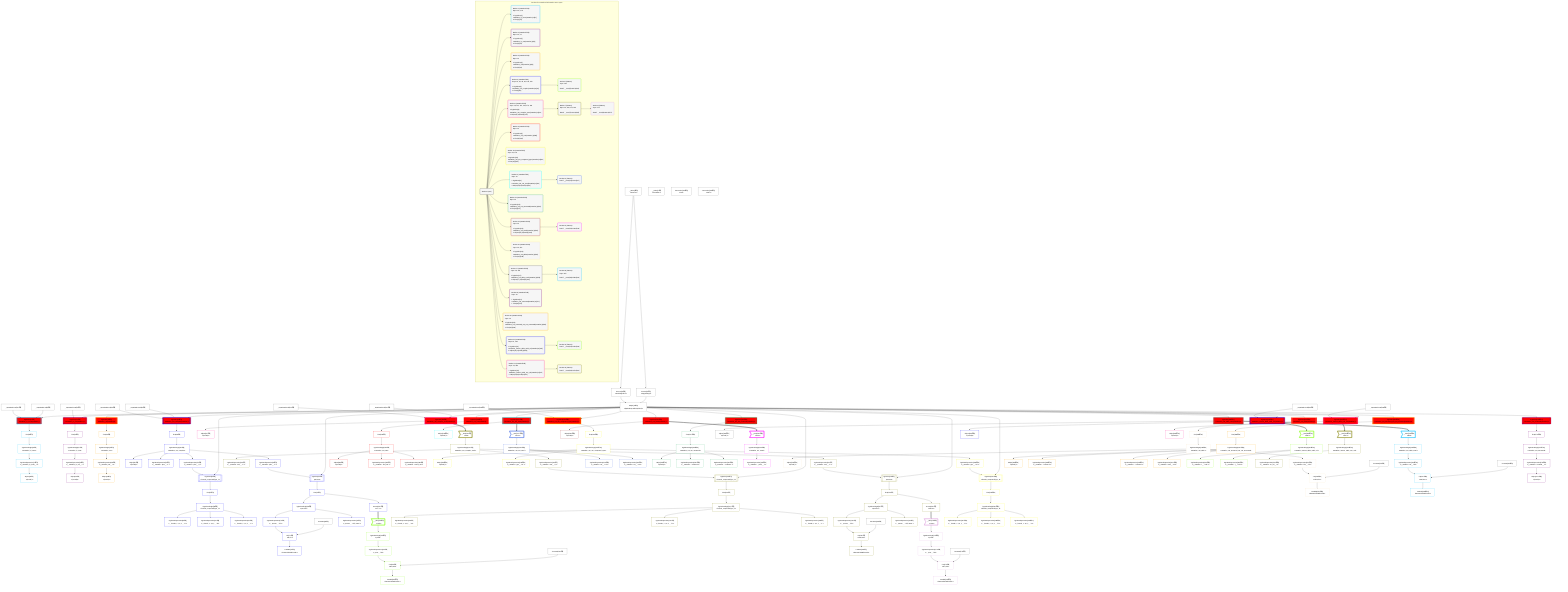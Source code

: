 %%{init: {'themeVariables': { 'fontSize': '12px'}}}%%
graph TD
    classDef path fill:#eee,stroke:#000,color:#000
    classDef plan fill:#fff,stroke-width:1px,color:#000
    classDef itemplan fill:#fff,stroke-width:2px,color:#000
    classDef sideeffectplan fill:#f00,stroke-width:2px,color:#000
    classDef bucket fill:#f6f6f6,color:#000,stroke-width:2px,text-align:left


    %% define steps
    __Value3["__Value[3∈0]<br />ᐸcontextᐳ"]:::plan
    __Value5["__Value[5∈0]<br />ᐸrootValueᐳ"]:::plan
    __InputStaticLeaf9["__InputStaticLeaf[9∈0]"]:::plan
    __InputStaticLeaf10["__InputStaticLeaf[10∈0]"]:::plan
    Access12["Access[12∈0]<br />ᐸ3.pgSettingsᐳ"]:::plan
    Access13["Access[13∈0]<br />ᐸ3.withPgClientᐳ"]:::plan
    Object14["Object[14∈0]<br />ᐸ{pgSettings,withPgClient}ᐳ"]:::plan
    PgSelect11[["PgSelect[11∈1]<br />ᐸmutation_in_inout(mutation)ᐳ"]]:::sideeffectplan
    First15["First[15∈1]"]:::plan
    PgSelectSingle16["PgSelectSingle[16∈1]<br />ᐸmutation_in_inoutᐳ"]:::plan
    PgClassExpression17["PgClassExpression[17∈1]<br />ᐸ__mutation_in_inout__.vᐳ"]:::plan
    Object18["Object[18∈1]<br />ᐸ{result}ᐳ"]:::plan
    __InputStaticLeaf21["__InputStaticLeaf[21∈0]"]:::plan
    PgSelect22[["PgSelect[22∈2]<br />ᐸmutation_in_out(mutation)ᐳ"]]:::sideeffectplan
    First26["First[26∈2]"]:::plan
    PgSelectSingle27["PgSelectSingle[27∈2]<br />ᐸmutation_in_outᐳ"]:::plan
    PgClassExpression28["PgClassExpression[28∈2]<br />ᐸ__mutation_in_out__.vᐳ"]:::plan
    Object29["Object[29∈2]<br />ᐸ{result}ᐳ"]:::plan
    PgSelect32[["PgSelect[32∈3]<br />ᐸmutation_out(mutation)ᐳ"]]:::sideeffectplan
    First36["First[36∈3]"]:::plan
    PgSelectSingle37["PgSelectSingle[37∈3]<br />ᐸmutation_outᐳ"]:::plan
    PgClassExpression38["PgClassExpression[38∈3]<br />ᐸ__mutation_out__.vᐳ"]:::plan
    Object39["Object[39∈3]<br />ᐸ{result}ᐳ"]:::plan
    __InputStaticLeaf42["__InputStaticLeaf[42∈0]"]:::plan
    __InputStaticLeaf43["__InputStaticLeaf[43∈0]"]:::plan
    PgSelect44[["PgSelect[44∈4]<br />ᐸmutation_out_complex(mutation)ᐳ"]]:::sideeffectplan
    First48["First[48∈4]"]:::plan
    PgSelectSingle49["PgSelectSingle[49∈4]<br />ᐸmutation_out_complexᐳ"]:::plan
    Object50["Object[50∈4]<br />ᐸ{result}ᐳ"]:::plan
    PgClassExpression51["PgClassExpression[51∈4]<br />ᐸ__mutation...plex__.”x”ᐳ"]:::plan
    PgClassExpression52["PgClassExpression[52∈4]<br />ᐸ__mutation...plex__.”y”ᐳ"]:::plan
    PgSelect53[["PgSelect[53∈4]<br />ᐸfrmcdc_compoundType_1ᐳ"]]:::plan
    First57["First[57∈4]"]:::plan
    PgSelectSingle58["PgSelectSingle[58∈4]<br />ᐸfrmcdc_compoundType_1ᐳ"]:::plan
    PgClassExpression59["PgClassExpression[59∈4]<br />ᐸ__frmcdc_c...pe_1__.”a”ᐳ"]:::plan
    PgClassExpression60["PgClassExpression[60∈4]<br />ᐸ__frmcdc_c...pe_1__.”b”ᐳ"]:::plan
    PgClassExpression61["PgClassExpression[61∈4]<br />ᐸ__frmcdc_c...pe_1__.”c”ᐳ"]:::plan
    PgClassExpression62["PgClassExpression[62∈4]<br />ᐸ__mutation...plex__.”z”ᐳ"]:::plan
    PgSelect63[["PgSelect[63∈4]<br />ᐸpersonᐳ"]]:::plan
    First67["First[67∈4]"]:::plan
    PgSelectSingle68["PgSelectSingle[68∈4]<br />ᐸpersonᐳ"]:::plan
    Constant69["Constant[69∈0]"]:::plan
    PgClassExpression70["PgClassExpression[70∈4]<br />ᐸ__person__.”id”ᐳ"]:::plan
    List71["List[71∈4]<br />ᐸ69,70ᐳ"]:::plan
    Lambda72["Lambda[72∈4]<br />ᐸbase64JSONEncodeᐳ"]:::plan
    PgClassExpression74["PgClassExpression[74∈4]<br />ᐸ__person__...full_name”ᐳ"]:::plan
    Connection100["Connection[100∈0]<br />ᐸ96ᐳ"]:::plan
    Access315["Access[315∈4]<br />ᐸ67.1ᐳ"]:::plan
    __Item102>"__Item[102∈5]<br />ᐸ315ᐳ"]:::itemplan
    PgSelectSingle103["PgSelectSingle[103∈5]<br />ᐸpostᐳ"]:::plan
    Constant104["Constant[104∈0]"]:::plan
    PgClassExpression105["PgClassExpression[105∈5]<br />ᐸ__post__.”id”ᐳ"]:::plan
    List106["List[106∈5]<br />ᐸ104,105ᐳ"]:::plan
    Lambda107["Lambda[107∈5]<br />ᐸbase64JSONEncodeᐳ"]:::plan
    __InputStaticLeaf111["__InputStaticLeaf[111∈0]"]:::plan
    __InputStaticLeaf112["__InputStaticLeaf[112∈0]"]:::plan
    PgSelect113[["PgSelect[113∈6]<br />ᐸmutation_out_complex_setof(mutation)ᐳ"]]:::sideeffectplan
    Object117["Object[117∈6]<br />ᐸ{result}ᐳ"]:::plan
    __Item118>"__Item[118∈7]<br />ᐸ113ᐳ"]:::itemplan
    PgSelectSingle119["PgSelectSingle[119∈7]<br />ᐸmutation_out_complex_setofᐳ"]:::plan
    PgClassExpression120["PgClassExpression[120∈7]<br />ᐸ__mutation...etof__.”x”ᐳ"]:::plan
    PgClassExpression121["PgClassExpression[121∈7]<br />ᐸ__mutation...etof__.”y”ᐳ"]:::plan
    PgSelect122[["PgSelect[122∈7]<br />ᐸfrmcdc_compoundType_1ᐳ"]]:::plan
    First126["First[126∈7]"]:::plan
    PgSelectSingle127["PgSelectSingle[127∈7]<br />ᐸfrmcdc_compoundType_1ᐳ"]:::plan
    PgClassExpression128["PgClassExpression[128∈7]<br />ᐸ__frmcdc_c...pe_1__.”a”ᐳ"]:::plan
    PgClassExpression129["PgClassExpression[129∈7]<br />ᐸ__frmcdc_c...pe_1__.”b”ᐳ"]:::plan
    PgClassExpression130["PgClassExpression[130∈7]<br />ᐸ__frmcdc_c...pe_1__.”c”ᐳ"]:::plan
    PgClassExpression131["PgClassExpression[131∈7]<br />ᐸ__mutation...etof__.”z”ᐳ"]:::plan
    PgSelect132[["PgSelect[132∈7]<br />ᐸpersonᐳ"]]:::plan
    First136["First[136∈7]"]:::plan
    PgSelectSingle137["PgSelectSingle[137∈7]<br />ᐸpersonᐳ"]:::plan
    Constant138["Constant[138∈0]"]:::plan
    PgClassExpression139["PgClassExpression[139∈7]<br />ᐸ__person__.”id”ᐳ"]:::plan
    List140["List[140∈7]<br />ᐸ138,139ᐳ"]:::plan
    Lambda141["Lambda[141∈7]<br />ᐸbase64JSONEncodeᐳ"]:::plan
    PgClassExpression143["PgClassExpression[143∈7]<br />ᐸ__person__...full_name”ᐳ"]:::plan
    Connection169["Connection[169∈0]<br />ᐸ165ᐳ"]:::plan
    Access316["Access[316∈7]<br />ᐸ136.0ᐳ"]:::plan
    __Item171>"__Item[171∈8]<br />ᐸ316ᐳ"]:::itemplan
    PgSelectSingle172["PgSelectSingle[172∈8]<br />ᐸpostᐳ"]:::plan
    Constant173["Constant[173∈0]"]:::plan
    PgClassExpression174["PgClassExpression[174∈8]<br />ᐸ__post__.”id”ᐳ"]:::plan
    List175["List[175∈8]<br />ᐸ173,174ᐳ"]:::plan
    Lambda176["Lambda[176∈8]<br />ᐸbase64JSONEncodeᐳ"]:::plan
    PgSelect180[["PgSelect[180∈9]<br />ᐸmutation_out_out(mutation)ᐳ"]]:::sideeffectplan
    First184["First[184∈9]"]:::plan
    PgSelectSingle185["PgSelectSingle[185∈9]<br />ᐸmutation_out_outᐳ"]:::plan
    Object186["Object[186∈9]<br />ᐸ{result}ᐳ"]:::plan
    PgClassExpression187["PgClassExpression[187∈9]<br />ᐸ__mutation...first_out”ᐳ"]:::plan
    PgClassExpression188["PgClassExpression[188∈9]<br />ᐸ__mutation...econd_out”ᐳ"]:::plan
    __InputStaticLeaf191["__InputStaticLeaf[191∈0]"]:::plan
    PgSelect192[["PgSelect[192∈10]<br />ᐸmutation_out_out_compound_type(mutation)ᐳ"]]:::sideeffectplan
    First196["First[196∈10]"]:::plan
    PgSelectSingle197["PgSelectSingle[197∈10]<br />ᐸmutation_out_out_compound_typeᐳ"]:::plan
    Object198["Object[198∈10]<br />ᐸ{result}ᐳ"]:::plan
    PgClassExpression199["PgClassExpression[199∈10]<br />ᐸ__mutation...ype__.”o1”ᐳ"]:::plan
    PgClassExpression200["PgClassExpression[200∈10]<br />ᐸ__mutation...ype__.”o2”ᐳ"]:::plan
    PgSelect201[["PgSelect[201∈10]<br />ᐸfrmcdc_compoundType_1ᐳ"]]:::plan
    First205["First[205∈10]"]:::plan
    PgSelectSingle206["PgSelectSingle[206∈10]<br />ᐸfrmcdc_compoundType_1ᐳ"]:::plan
    PgClassExpression207["PgClassExpression[207∈10]<br />ᐸ__frmcdc_c...pe_1__.”a”ᐳ"]:::plan
    PgClassExpression208["PgClassExpression[208∈10]<br />ᐸ__frmcdc_c...pe_1__.”b”ᐳ"]:::plan
    PgClassExpression209["PgClassExpression[209∈10]<br />ᐸ__frmcdc_c...pe_1__.”c”ᐳ"]:::plan
    PgSelect212[["PgSelect[212∈11]<br />ᐸmutation_out_out_setof(mutation)ᐳ"]]:::sideeffectplan
    Object216["Object[216∈11]<br />ᐸ{result}ᐳ"]:::plan
    __Item217>"__Item[217∈12]<br />ᐸ212ᐳ"]:::itemplan
    PgSelectSingle218["PgSelectSingle[218∈12]<br />ᐸmutation_out_out_setofᐳ"]:::plan
    PgClassExpression219["PgClassExpression[219∈12]<br />ᐸ__mutation...tof__.”o1”ᐳ"]:::plan
    PgClassExpression220["PgClassExpression[220∈12]<br />ᐸ__mutation...tof__.”o2”ᐳ"]:::plan
    PgSelect223[["PgSelect[223∈13]<br />ᐸmutation_out_out_unnamed(mutation)ᐳ"]]:::sideeffectplan
    First227["First[227∈13]"]:::plan
    PgSelectSingle228["PgSelectSingle[228∈13]<br />ᐸmutation_out_out_unnamedᐳ"]:::plan
    Object229["Object[229∈13]<br />ᐸ{result}ᐳ"]:::plan
    PgClassExpression230["PgClassExpression[230∈13]<br />ᐸ__mutation....”column1”ᐳ"]:::plan
    PgClassExpression231["PgClassExpression[231∈13]<br />ᐸ__mutation....”column2”ᐳ"]:::plan
    PgSelect234[["PgSelect[234∈14]<br />ᐸmutation_out_setof(mutation)ᐳ"]]:::sideeffectplan
    Object238["Object[238∈14]<br />ᐸ{result}ᐳ"]:::plan
    __Item239>"__Item[239∈15]<br />ᐸ234ᐳ"]:::itemplan
    PgSelectSingle240["PgSelectSingle[240∈15]<br />ᐸmutation_out_setofᐳ"]:::plan
    PgClassExpression241["PgClassExpression[241∈15]<br />ᐸ__mutation..._setof__.vᐳ"]:::plan
    PgSelect244[["PgSelect[244∈16]<br />ᐸmutation_out_table(mutation)ᐳ"]]:::sideeffectplan
    First248["First[248∈16]"]:::plan
    PgSelectSingle249["PgSelectSingle[249∈16]<br />ᐸmutation_out_tableᐳ"]:::plan
    Object250["Object[250∈16]<br />ᐸ{result}ᐳ"]:::plan
    Constant251["Constant[251∈0]"]:::plan
    PgClassExpression252["PgClassExpression[252∈16]<br />ᐸ__mutation...ble__.”id”ᐳ"]:::plan
    List253["List[253∈16]<br />ᐸ251,252ᐳ"]:::plan
    Lambda254["Lambda[254∈16]<br />ᐸbase64JSONEncodeᐳ"]:::plan
    PgSelect258[["PgSelect[258∈17]<br />ᐸmutation_out_table_setof(mutation)ᐳ"]]:::sideeffectplan
    Object262["Object[262∈17]<br />ᐸ{result}ᐳ"]:::plan
    __Item263>"__Item[263∈18]<br />ᐸ258ᐳ"]:::itemplan
    PgSelectSingle264["PgSelectSingle[264∈18]<br />ᐸmutation_out_table_setofᐳ"]:::plan
    Constant265["Constant[265∈0]"]:::plan
    PgClassExpression266["PgClassExpression[266∈18]<br />ᐸ__mutation...tof__.”id”ᐳ"]:::plan
    List267["List[267∈18]<br />ᐸ265,266ᐳ"]:::plan
    Lambda268["Lambda[268∈18]<br />ᐸbase64JSONEncodeᐳ"]:::plan
    PgSelect272[["PgSelect[272∈19]<br />ᐸmutation_out_unnamed(mutation)ᐳ"]]:::sideeffectplan
    First276["First[276∈19]"]:::plan
    PgSelectSingle277["PgSelectSingle[277∈19]<br />ᐸmutation_out_unnamedᐳ"]:::plan
    PgClassExpression278["PgClassExpression[278∈19]<br />ᐸ__mutation...nnamed__.vᐳ"]:::plan
    Object279["Object[279∈19]<br />ᐸ{result}ᐳ"]:::plan
    PgSelect282[["PgSelect[282∈20]<br />ᐸmutation_out_unnamed_out_out_unnamed(mutation)ᐳ"]]:::sideeffectplan
    First286["First[286∈20]"]:::plan
    PgSelectSingle287["PgSelectSingle[287∈20]<br />ᐸmutation_out_unnamed_out_out_unnamedᐳ"]:::plan
    Object288["Object[288∈20]<br />ᐸ{result}ᐳ"]:::plan
    PgClassExpression289["PgClassExpression[289∈20]<br />ᐸ__mutation....”column1”ᐳ"]:::plan
    PgClassExpression290["PgClassExpression[290∈20]<br />ᐸ__mutation....”column3”ᐳ"]:::plan
    PgClassExpression291["PgClassExpression[291∈20]<br />ᐸ__mutation...med__.”o2”ᐳ"]:::plan
    __InputStaticLeaf294["__InputStaticLeaf[294∈0]"]:::plan
    PgSelect295[["PgSelect[295∈21]<br />ᐸmutation_returns_table_multi_col(mutation)ᐳ"]]:::sideeffectplan
    Object299["Object[299∈21]<br />ᐸ{result}ᐳ"]:::plan
    __Item300>"__Item[300∈22]<br />ᐸ295ᐳ"]:::itemplan
    PgSelectSingle301["PgSelectSingle[301∈22]<br />ᐸmutation_returns_table_multi_colᐳ"]:::plan
    PgClassExpression302["PgClassExpression[302∈22]<br />ᐸ__mutation...l__.”col1”ᐳ"]:::plan
    PgClassExpression303["PgClassExpression[303∈22]<br />ᐸ__mutation...l__.”col2”ᐳ"]:::plan
    __InputStaticLeaf306["__InputStaticLeaf[306∈0]"]:::plan
    PgSelect307[["PgSelect[307∈23]<br />ᐸmutation_returns_table_one_col(mutation)ᐳ"]]:::sideeffectplan
    Object311["Object[311∈23]<br />ᐸ{result}ᐳ"]:::plan
    __Item312>"__Item[312∈24]<br />ᐸ307ᐳ"]:::itemplan
    PgSelectSingle313["PgSelectSingle[313∈24]<br />ᐸmutation_returns_table_one_colᐳ"]:::plan
    PgClassExpression314["PgClassExpression[314∈24]<br />ᐸ__mutation...ne_col__.vᐳ"]:::plan

    %% plan dependencies
    __Value3 --> Access12
    __Value3 --> Access13
    Access12 & Access13 --> Object14
    Object14 & __InputStaticLeaf9 & __InputStaticLeaf10 --> PgSelect11
    PgSelect11 --> First15
    First15 --> PgSelectSingle16
    PgSelectSingle16 --> PgClassExpression17
    PgClassExpression17 --> Object18
    Object14 & __InputStaticLeaf21 --> PgSelect22
    PgSelect22 --> First26
    First26 --> PgSelectSingle27
    PgSelectSingle27 --> PgClassExpression28
    PgClassExpression28 --> Object29
    Object14 --> PgSelect32
    PgSelect32 --> First36
    First36 --> PgSelectSingle37
    PgSelectSingle37 --> PgClassExpression38
    PgClassExpression38 --> Object39
    Object14 & __InputStaticLeaf42 & __InputStaticLeaf43 --> PgSelect44
    PgSelect44 --> First48
    First48 --> PgSelectSingle49
    PgSelectSingle49 --> Object50
    PgSelectSingle49 --> PgClassExpression51
    PgSelectSingle49 --> PgClassExpression52
    Object14 & PgClassExpression52 --> PgSelect53
    PgSelect53 --> First57
    First57 --> PgSelectSingle58
    PgSelectSingle58 --> PgClassExpression59
    PgSelectSingle58 --> PgClassExpression60
    PgSelectSingle58 --> PgClassExpression61
    PgSelectSingle49 --> PgClassExpression62
    Object14 & PgClassExpression62 --> PgSelect63
    PgSelect63 --> First67
    First67 --> PgSelectSingle68
    PgSelectSingle68 --> PgClassExpression70
    Constant69 & PgClassExpression70 --> List71
    List71 --> Lambda72
    PgSelectSingle68 --> PgClassExpression74
    First67 --> Access315
    Access315 ==> __Item102
    __Item102 --> PgSelectSingle103
    PgSelectSingle103 --> PgClassExpression105
    Constant104 & PgClassExpression105 --> List106
    List106 --> Lambda107
    Object14 & __InputStaticLeaf111 & __InputStaticLeaf112 --> PgSelect113
    PgSelect113 --> Object117
    PgSelect113 ==> __Item118
    __Item118 --> PgSelectSingle119
    PgSelectSingle119 --> PgClassExpression120
    PgSelectSingle119 --> PgClassExpression121
    Object14 & PgClassExpression121 --> PgSelect122
    PgSelect122 --> First126
    First126 --> PgSelectSingle127
    PgSelectSingle127 --> PgClassExpression128
    PgSelectSingle127 --> PgClassExpression129
    PgSelectSingle127 --> PgClassExpression130
    PgSelectSingle119 --> PgClassExpression131
    Object14 & PgClassExpression131 --> PgSelect132
    PgSelect132 --> First136
    First136 --> PgSelectSingle137
    PgSelectSingle137 --> PgClassExpression139
    Constant138 & PgClassExpression139 --> List140
    List140 --> Lambda141
    PgSelectSingle137 --> PgClassExpression143
    First136 --> Access316
    Access316 ==> __Item171
    __Item171 --> PgSelectSingle172
    PgSelectSingle172 --> PgClassExpression174
    Constant173 & PgClassExpression174 --> List175
    List175 --> Lambda176
    Object14 --> PgSelect180
    PgSelect180 --> First184
    First184 --> PgSelectSingle185
    PgSelectSingle185 --> Object186
    PgSelectSingle185 --> PgClassExpression187
    PgSelectSingle185 --> PgClassExpression188
    Object14 & __InputStaticLeaf191 --> PgSelect192
    PgSelect192 --> First196
    First196 --> PgSelectSingle197
    PgSelectSingle197 --> Object198
    PgSelectSingle197 --> PgClassExpression199
    PgSelectSingle197 --> PgClassExpression200
    Object14 & PgClassExpression200 --> PgSelect201
    PgSelect201 --> First205
    First205 --> PgSelectSingle206
    PgSelectSingle206 --> PgClassExpression207
    PgSelectSingle206 --> PgClassExpression208
    PgSelectSingle206 --> PgClassExpression209
    Object14 --> PgSelect212
    PgSelect212 --> Object216
    PgSelect212 ==> __Item217
    __Item217 --> PgSelectSingle218
    PgSelectSingle218 --> PgClassExpression219
    PgSelectSingle218 --> PgClassExpression220
    Object14 --> PgSelect223
    PgSelect223 --> First227
    First227 --> PgSelectSingle228
    PgSelectSingle228 --> Object229
    PgSelectSingle228 --> PgClassExpression230
    PgSelectSingle228 --> PgClassExpression231
    Object14 --> PgSelect234
    PgSelect234 --> Object238
    PgSelect234 ==> __Item239
    __Item239 --> PgSelectSingle240
    PgSelectSingle240 --> PgClassExpression241
    Object14 --> PgSelect244
    PgSelect244 --> First248
    First248 --> PgSelectSingle249
    PgSelectSingle249 --> Object250
    PgSelectSingle249 --> PgClassExpression252
    Constant251 & PgClassExpression252 --> List253
    List253 --> Lambda254
    Object14 --> PgSelect258
    PgSelect258 --> Object262
    PgSelect258 ==> __Item263
    __Item263 --> PgSelectSingle264
    PgSelectSingle264 --> PgClassExpression266
    Constant265 & PgClassExpression266 --> List267
    List267 --> Lambda268
    Object14 --> PgSelect272
    PgSelect272 --> First276
    First276 --> PgSelectSingle277
    PgSelectSingle277 --> PgClassExpression278
    PgClassExpression278 --> Object279
    Object14 --> PgSelect282
    PgSelect282 --> First286
    First286 --> PgSelectSingle287
    PgSelectSingle287 --> Object288
    PgSelectSingle287 --> PgClassExpression289
    PgSelectSingle287 --> PgClassExpression290
    PgSelectSingle287 --> PgClassExpression291
    Object14 & __InputStaticLeaf294 --> PgSelect295
    PgSelect295 --> Object299
    PgSelect295 ==> __Item300
    __Item300 --> PgSelectSingle301
    PgSelectSingle301 --> PgClassExpression302
    PgSelectSingle301 --> PgClassExpression303
    Object14 & __InputStaticLeaf306 --> PgSelect307
    PgSelect307 --> Object311
    PgSelect307 ==> __Item312
    __Item312 --> PgSelectSingle313
    PgSelectSingle313 --> PgClassExpression314

    subgraph "Buckets for mutations/v4/mutation-return-types"
    Bucket0("Bucket 0 (root)"):::bucket
    classDef bucket0 stroke:#696969
    class Bucket0,__Value3,__Value5,__InputStaticLeaf9,__InputStaticLeaf10,Access12,Access13,Object14,__InputStaticLeaf21,__InputStaticLeaf42,__InputStaticLeaf43,Constant69,Connection100,Constant104,__InputStaticLeaf111,__InputStaticLeaf112,Constant138,Connection169,Constant173,__InputStaticLeaf191,Constant251,Constant265,__InputStaticLeaf294,__InputStaticLeaf306 bucket0
    Bucket1("Bucket 1 (mutationField)<br />Deps: 14, 9, 10<br /><br />1: PgSelect{1}ᐸmutation_in_inout(mutation)ᐳ[11]<br />2: First{1}[15]"):::bucket
    classDef bucket1 stroke:#00bfff
    class Bucket1,PgSelect11,First15,PgSelectSingle16,PgClassExpression17,Object18 bucket1
    Bucket2("Bucket 2 (mutationField)<br />Deps: 14, 21<br /><br />1: PgSelect{2}ᐸmutation_in_out(mutation)ᐳ[22]<br />2: First{2}[26]"):::bucket
    classDef bucket2 stroke:#7f007f
    class Bucket2,PgSelect22,First26,PgSelectSingle27,PgClassExpression28,Object29 bucket2
    Bucket3("Bucket 3 (mutationField)<br />Deps: 14<br /><br />1: PgSelect{3}ᐸmutation_out(mutation)ᐳ[32]<br />2: First{3}[36]"):::bucket
    classDef bucket3 stroke:#ffa500
    class Bucket3,PgSelect32,First36,PgSelectSingle37,PgClassExpression38,Object39 bucket3
    Bucket4("Bucket 4 (mutationField)<br />Deps: 14, 42, 43, 69, 104, 100<br /><br />1: PgSelect{4}ᐸmutation_out_complex(mutation)ᐳ[44]<br />2: First{4}[48]"):::bucket
    classDef bucket4 stroke:#0000ff
    class Bucket4,PgSelect44,First48,PgSelectSingle49,Object50,PgClassExpression51,PgClassExpression52,PgSelect53,First57,PgSelectSingle58,PgClassExpression59,PgClassExpression60,PgClassExpression61,PgClassExpression62,PgSelect63,First67,PgSelectSingle68,PgClassExpression70,List71,Lambda72,PgClassExpression74,Access315 bucket4
    Bucket5("Bucket 5 (listItem)<br />Deps: 104<br /><br />ROOT __Item{5}ᐸ315ᐳ[102]"):::bucket
    classDef bucket5 stroke:#7fff00
    class Bucket5,__Item102,PgSelectSingle103,PgClassExpression105,List106,Lambda107 bucket5
    Bucket6("Bucket 6 (mutationField)<br />Deps: 14, 111, 112, 138, 173, 169<br /><br />1: PgSelect{6}ᐸmutation_out_complex_setof(mutation)ᐳ[113]<br />2: Object{6}ᐸ{result}ᐳ[117]"):::bucket
    classDef bucket6 stroke:#ff1493
    class Bucket6,PgSelect113,Object117 bucket6
    Bucket7("Bucket 7 (listItem)<br />Deps: 14, 138, 173, 169<br /><br />ROOT __Item{7}ᐸ113ᐳ[118]"):::bucket
    classDef bucket7 stroke:#808000
    class Bucket7,__Item118,PgSelectSingle119,PgClassExpression120,PgClassExpression121,PgSelect122,First126,PgSelectSingle127,PgClassExpression128,PgClassExpression129,PgClassExpression130,PgClassExpression131,PgSelect132,First136,PgSelectSingle137,PgClassExpression139,List140,Lambda141,PgClassExpression143,Access316 bucket7
    Bucket8("Bucket 8 (listItem)<br />Deps: 173<br /><br />ROOT __Item{8}ᐸ316ᐳ[171]"):::bucket
    classDef bucket8 stroke:#dda0dd
    class Bucket8,__Item171,PgSelectSingle172,PgClassExpression174,List175,Lambda176 bucket8
    Bucket9("Bucket 9 (mutationField)<br />Deps: 14<br /><br />1: PgSelect{9}ᐸmutation_out_out(mutation)ᐳ[180]<br />2: First{9}[184]"):::bucket
    classDef bucket9 stroke:#ff0000
    class Bucket9,PgSelect180,First184,PgSelectSingle185,Object186,PgClassExpression187,PgClassExpression188 bucket9
    Bucket10("Bucket 10 (mutationField)<br />Deps: 14, 191<br /><br />1: PgSelect{10}ᐸmutation_out_out_compound_type(mutation)ᐳ[192]<br />2: First{10}[196]"):::bucket
    classDef bucket10 stroke:#ffff00
    class Bucket10,PgSelect192,First196,PgSelectSingle197,Object198,PgClassExpression199,PgClassExpression200,PgSelect201,First205,PgSelectSingle206,PgClassExpression207,PgClassExpression208,PgClassExpression209 bucket10
    Bucket11("Bucket 11 (mutationField)<br />Deps: 14<br /><br />1: PgSelect{11}ᐸmutation_out_out_setof(mutation)ᐳ[212]<br />2: Object{11}ᐸ{result}ᐳ[216]"):::bucket
    classDef bucket11 stroke:#00ffff
    class Bucket11,PgSelect212,Object216 bucket11
    Bucket12("Bucket 12 (listItem)<br />ROOT __Item{12}ᐸ212ᐳ[217]"):::bucket
    classDef bucket12 stroke:#4169e1
    class Bucket12,__Item217,PgSelectSingle218,PgClassExpression219,PgClassExpression220 bucket12
    Bucket13("Bucket 13 (mutationField)<br />Deps: 14<br /><br />1: PgSelect{13}ᐸmutation_out_out_unnamed(mutation)ᐳ[223]<br />2: First{13}[227]"):::bucket
    classDef bucket13 stroke:#3cb371
    class Bucket13,PgSelect223,First227,PgSelectSingle228,Object229,PgClassExpression230,PgClassExpression231 bucket13
    Bucket14("Bucket 14 (mutationField)<br />Deps: 14<br /><br />1: PgSelect{14}ᐸmutation_out_setof(mutation)ᐳ[234]<br />2: Object{14}ᐸ{result}ᐳ[238]"):::bucket
    classDef bucket14 stroke:#a52a2a
    class Bucket14,PgSelect234,Object238 bucket14
    Bucket15("Bucket 15 (listItem)<br />ROOT __Item{15}ᐸ234ᐳ[239]"):::bucket
    classDef bucket15 stroke:#ff00ff
    class Bucket15,__Item239,PgSelectSingle240,PgClassExpression241 bucket15
    Bucket16("Bucket 16 (mutationField)<br />Deps: 14, 251<br /><br />1: PgSelect{16}ᐸmutation_out_table(mutation)ᐳ[244]<br />2: First{16}[248]"):::bucket
    classDef bucket16 stroke:#f5deb3
    class Bucket16,PgSelect244,First248,PgSelectSingle249,Object250,PgClassExpression252,List253,Lambda254 bucket16
    Bucket17("Bucket 17 (mutationField)<br />Deps: 14, 265<br /><br />1: PgSelect{17}ᐸmutation_out_table_setof(mutation)ᐳ[258]<br />2: Object{17}ᐸ{result}ᐳ[262]"):::bucket
    classDef bucket17 stroke:#696969
    class Bucket17,PgSelect258,Object262 bucket17
    Bucket18("Bucket 18 (listItem)<br />Deps: 265<br /><br />ROOT __Item{18}ᐸ258ᐳ[263]"):::bucket
    classDef bucket18 stroke:#00bfff
    class Bucket18,__Item263,PgSelectSingle264,PgClassExpression266,List267,Lambda268 bucket18
    Bucket19("Bucket 19 (mutationField)<br />Deps: 14<br /><br />1: PgSelect{19}ᐸmutation_out_unnamed(mutation)ᐳ[272]<br />2: First{19}[276]"):::bucket
    classDef bucket19 stroke:#7f007f
    class Bucket19,PgSelect272,First276,PgSelectSingle277,PgClassExpression278,Object279 bucket19
    Bucket20("Bucket 20 (mutationField)<br />Deps: 14<br /><br />1: PgSelect{20}ᐸmutation_out_unnamed_out_out_unnamed(mutation)ᐳ[282]<br />2: First{20}[286]"):::bucket
    classDef bucket20 stroke:#ffa500
    class Bucket20,PgSelect282,First286,PgSelectSingle287,Object288,PgClassExpression289,PgClassExpression290,PgClassExpression291 bucket20
    Bucket21("Bucket 21 (mutationField)<br />Deps: 14, 294<br /><br />1: PgSelect{21}ᐸmutation_returns_table_multi_col(mutation)ᐳ[295]<br />2: Object{21}ᐸ{result}ᐳ[299]"):::bucket
    classDef bucket21 stroke:#0000ff
    class Bucket21,PgSelect295,Object299 bucket21
    Bucket22("Bucket 22 (listItem)<br />ROOT __Item{22}ᐸ295ᐳ[300]"):::bucket
    classDef bucket22 stroke:#7fff00
    class Bucket22,__Item300,PgSelectSingle301,PgClassExpression302,PgClassExpression303 bucket22
    Bucket23("Bucket 23 (mutationField)<br />Deps: 14, 306<br /><br />1: PgSelect{23}ᐸmutation_returns_table_one_col(mutation)ᐳ[307]<br />2: Object{23}ᐸ{result}ᐳ[311]"):::bucket
    classDef bucket23 stroke:#ff1493
    class Bucket23,PgSelect307,Object311 bucket23
    Bucket24("Bucket 24 (listItem)<br />ROOT __Item{24}ᐸ307ᐳ[312]"):::bucket
    classDef bucket24 stroke:#808000
    class Bucket24,__Item312,PgSelectSingle313,PgClassExpression314 bucket24
    Bucket0 --> Bucket1 & Bucket2 & Bucket3 & Bucket4 & Bucket6 & Bucket9 & Bucket10 & Bucket11 & Bucket13 & Bucket14 & Bucket16 & Bucket17 & Bucket19 & Bucket20 & Bucket21 & Bucket23
    Bucket4 --> Bucket5
    Bucket6 --> Bucket7
    Bucket7 --> Bucket8
    Bucket11 --> Bucket12
    Bucket14 --> Bucket15
    Bucket17 --> Bucket18
    Bucket21 --> Bucket22
    Bucket23 --> Bucket24
    end